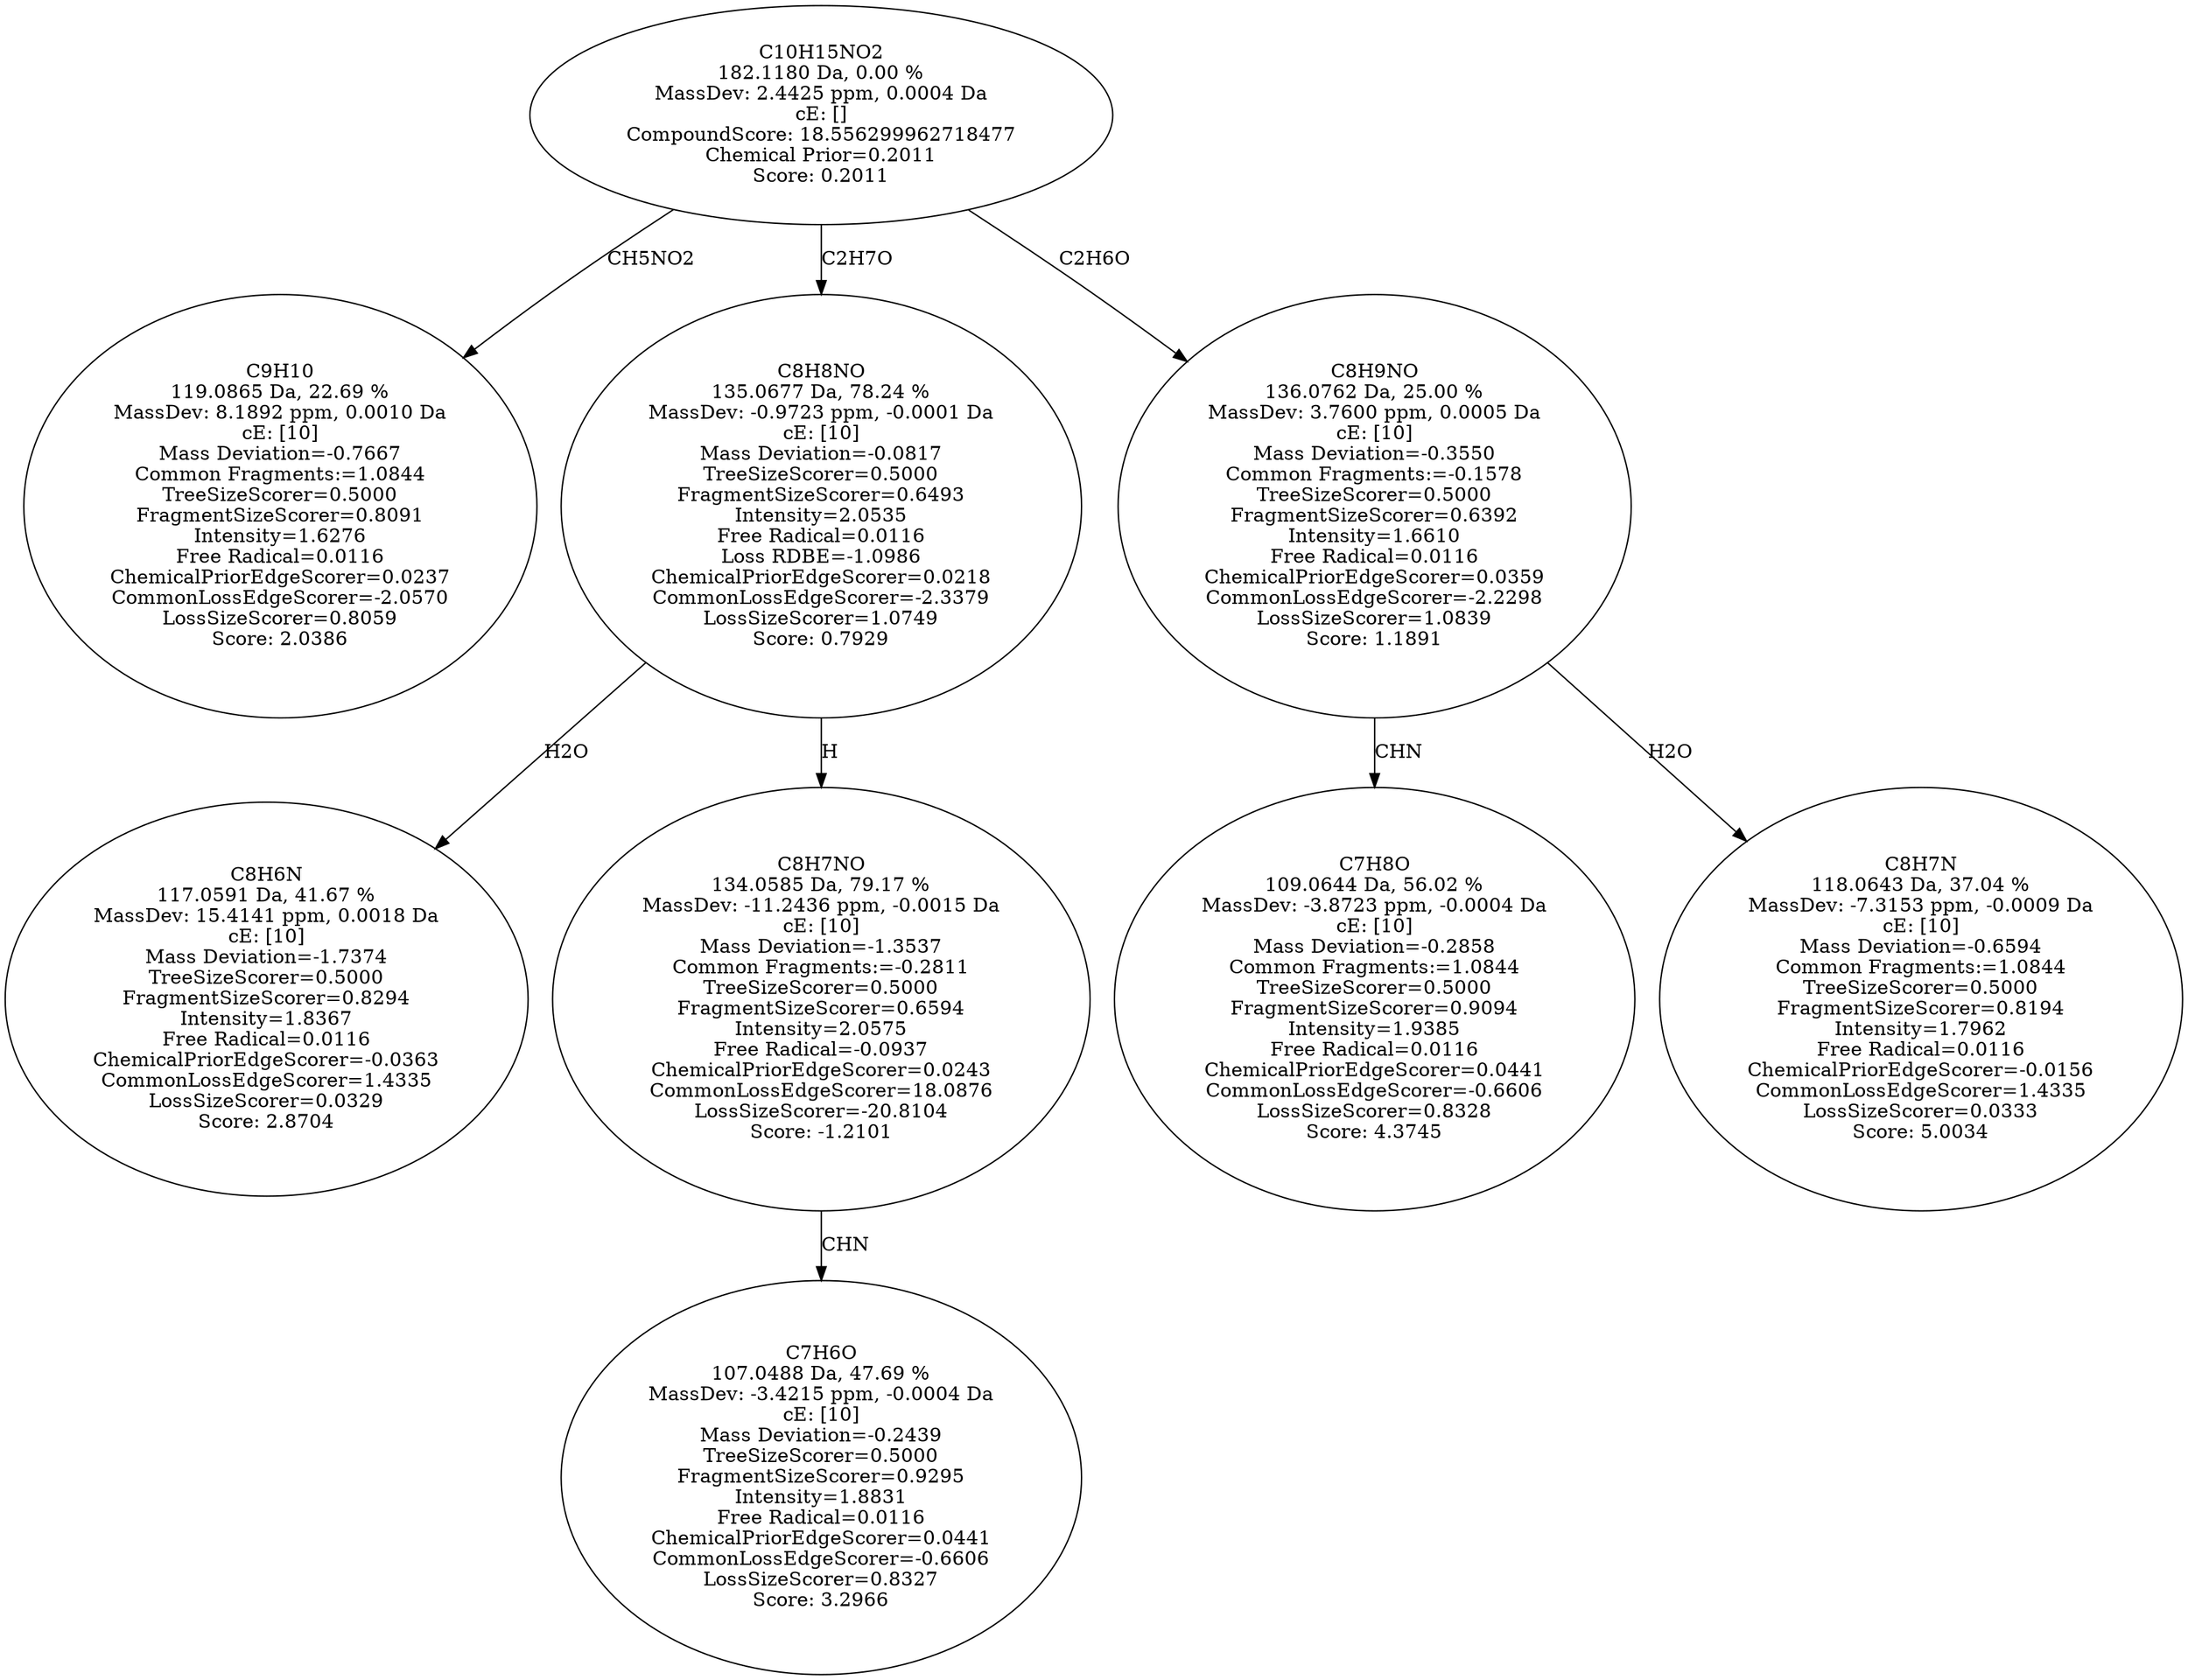 strict digraph {
v1 [label="C9H10\n119.0865 Da, 22.69 %\nMassDev: 8.1892 ppm, 0.0010 Da\ncE: [10]\nMass Deviation=-0.7667\nCommon Fragments:=1.0844\nTreeSizeScorer=0.5000\nFragmentSizeScorer=0.8091\nIntensity=1.6276\nFree Radical=0.0116\nChemicalPriorEdgeScorer=0.0237\nCommonLossEdgeScorer=-2.0570\nLossSizeScorer=0.8059\nScore: 2.0386"];
v2 [label="C8H6N\n117.0591 Da, 41.67 %\nMassDev: 15.4141 ppm, 0.0018 Da\ncE: [10]\nMass Deviation=-1.7374\nTreeSizeScorer=0.5000\nFragmentSizeScorer=0.8294\nIntensity=1.8367\nFree Radical=0.0116\nChemicalPriorEdgeScorer=-0.0363\nCommonLossEdgeScorer=1.4335\nLossSizeScorer=0.0329\nScore: 2.8704"];
v3 [label="C7H6O\n107.0488 Da, 47.69 %\nMassDev: -3.4215 ppm, -0.0004 Da\ncE: [10]\nMass Deviation=-0.2439\nTreeSizeScorer=0.5000\nFragmentSizeScorer=0.9295\nIntensity=1.8831\nFree Radical=0.0116\nChemicalPriorEdgeScorer=0.0441\nCommonLossEdgeScorer=-0.6606\nLossSizeScorer=0.8327\nScore: 3.2966"];
v4 [label="C8H7NO\n134.0585 Da, 79.17 %\nMassDev: -11.2436 ppm, -0.0015 Da\ncE: [10]\nMass Deviation=-1.3537\nCommon Fragments:=-0.2811\nTreeSizeScorer=0.5000\nFragmentSizeScorer=0.6594\nIntensity=2.0575\nFree Radical=-0.0937\nChemicalPriorEdgeScorer=0.0243\nCommonLossEdgeScorer=18.0876\nLossSizeScorer=-20.8104\nScore: -1.2101"];
v5 [label="C8H8NO\n135.0677 Da, 78.24 %\nMassDev: -0.9723 ppm, -0.0001 Da\ncE: [10]\nMass Deviation=-0.0817\nTreeSizeScorer=0.5000\nFragmentSizeScorer=0.6493\nIntensity=2.0535\nFree Radical=0.0116\nLoss RDBE=-1.0986\nChemicalPriorEdgeScorer=0.0218\nCommonLossEdgeScorer=-2.3379\nLossSizeScorer=1.0749\nScore: 0.7929"];
v6 [label="C7H8O\n109.0644 Da, 56.02 %\nMassDev: -3.8723 ppm, -0.0004 Da\ncE: [10]\nMass Deviation=-0.2858\nCommon Fragments:=1.0844\nTreeSizeScorer=0.5000\nFragmentSizeScorer=0.9094\nIntensity=1.9385\nFree Radical=0.0116\nChemicalPriorEdgeScorer=0.0441\nCommonLossEdgeScorer=-0.6606\nLossSizeScorer=0.8328\nScore: 4.3745"];
v7 [label="C8H7N\n118.0643 Da, 37.04 %\nMassDev: -7.3153 ppm, -0.0009 Da\ncE: [10]\nMass Deviation=-0.6594\nCommon Fragments:=1.0844\nTreeSizeScorer=0.5000\nFragmentSizeScorer=0.8194\nIntensity=1.7962\nFree Radical=0.0116\nChemicalPriorEdgeScorer=-0.0156\nCommonLossEdgeScorer=1.4335\nLossSizeScorer=0.0333\nScore: 5.0034"];
v8 [label="C8H9NO\n136.0762 Da, 25.00 %\nMassDev: 3.7600 ppm, 0.0005 Da\ncE: [10]\nMass Deviation=-0.3550\nCommon Fragments:=-0.1578\nTreeSizeScorer=0.5000\nFragmentSizeScorer=0.6392\nIntensity=1.6610\nFree Radical=0.0116\nChemicalPriorEdgeScorer=0.0359\nCommonLossEdgeScorer=-2.2298\nLossSizeScorer=1.0839\nScore: 1.1891"];
v9 [label="C10H15NO2\n182.1180 Da, 0.00 %\nMassDev: 2.4425 ppm, 0.0004 Da\ncE: []\nCompoundScore: 18.556299962718477\nChemical Prior=0.2011\nScore: 0.2011"];
v9 -> v1 [label="CH5NO2"];
v5 -> v2 [label="H2O"];
v4 -> v3 [label="CHN"];
v5 -> v4 [label="H"];
v9 -> v5 [label="C2H7O"];
v8 -> v6 [label="CHN"];
v8 -> v7 [label="H2O"];
v9 -> v8 [label="C2H6O"];
}
